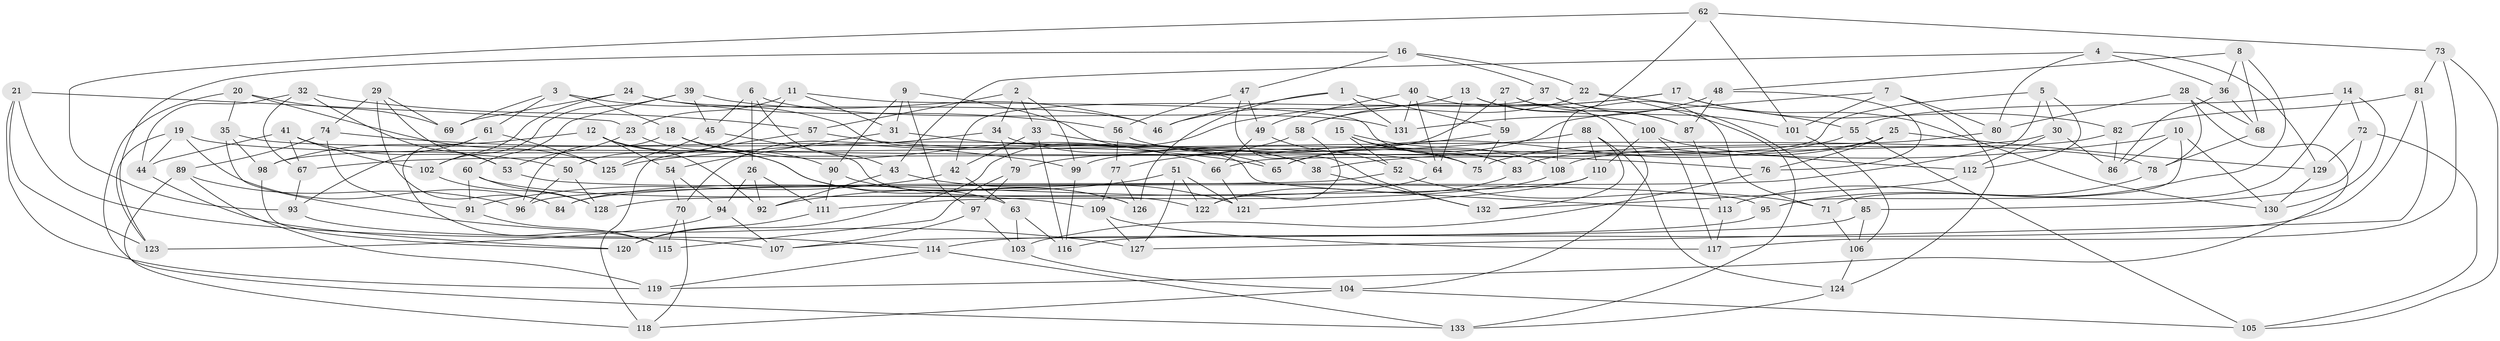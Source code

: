 // Generated by graph-tools (version 1.1) at 2025/03/03/09/25 03:03:07]
// undirected, 133 vertices, 266 edges
graph export_dot {
graph [start="1"]
  node [color=gray90,style=filled];
  1;
  2;
  3;
  4;
  5;
  6;
  7;
  8;
  9;
  10;
  11;
  12;
  13;
  14;
  15;
  16;
  17;
  18;
  19;
  20;
  21;
  22;
  23;
  24;
  25;
  26;
  27;
  28;
  29;
  30;
  31;
  32;
  33;
  34;
  35;
  36;
  37;
  38;
  39;
  40;
  41;
  42;
  43;
  44;
  45;
  46;
  47;
  48;
  49;
  50;
  51;
  52;
  53;
  54;
  55;
  56;
  57;
  58;
  59;
  60;
  61;
  62;
  63;
  64;
  65;
  66;
  67;
  68;
  69;
  70;
  71;
  72;
  73;
  74;
  75;
  76;
  77;
  78;
  79;
  80;
  81;
  82;
  83;
  84;
  85;
  86;
  87;
  88;
  89;
  90;
  91;
  92;
  93;
  94;
  95;
  96;
  97;
  98;
  99;
  100;
  101;
  102;
  103;
  104;
  105;
  106;
  107;
  108;
  109;
  110;
  111;
  112;
  113;
  114;
  115;
  116;
  117;
  118;
  119;
  120;
  121;
  122;
  123;
  124;
  125;
  126;
  127;
  128;
  129;
  130;
  131;
  132;
  133;
  1 -- 126;
  1 -- 46;
  1 -- 59;
  1 -- 131;
  2 -- 33;
  2 -- 34;
  2 -- 57;
  2 -- 99;
  3 -- 61;
  3 -- 113;
  3 -- 18;
  3 -- 69;
  4 -- 80;
  4 -- 129;
  4 -- 43;
  4 -- 36;
  5 -- 66;
  5 -- 112;
  5 -- 30;
  5 -- 84;
  6 -- 45;
  6 -- 131;
  6 -- 26;
  6 -- 43;
  7 -- 65;
  7 -- 80;
  7 -- 101;
  7 -- 124;
  8 -- 36;
  8 -- 68;
  8 -- 48;
  8 -- 95;
  9 -- 97;
  9 -- 90;
  9 -- 38;
  9 -- 31;
  10 -- 95;
  10 -- 86;
  10 -- 130;
  10 -- 38;
  11 -- 83;
  11 -- 50;
  11 -- 31;
  11 -- 23;
  12 -- 126;
  12 -- 98;
  12 -- 54;
  12 -- 92;
  13 -- 100;
  13 -- 46;
  13 -- 64;
  13 -- 87;
  14 -- 71;
  14 -- 72;
  14 -- 130;
  14 -- 55;
  15 -- 83;
  15 -- 52;
  15 -- 108;
  15 -- 75;
  16 -- 47;
  16 -- 37;
  16 -- 22;
  16 -- 123;
  17 -- 130;
  17 -- 120;
  17 -- 58;
  17 -- 82;
  18 -- 96;
  18 -- 90;
  18 -- 66;
  19 -- 84;
  19 -- 78;
  19 -- 44;
  19 -- 123;
  20 -- 125;
  20 -- 69;
  20 -- 35;
  20 -- 133;
  21 -- 23;
  21 -- 123;
  21 -- 107;
  21 -- 119;
  22 -- 58;
  22 -- 133;
  22 -- 55;
  23 -- 63;
  23 -- 53;
  24 -- 102;
  24 -- 46;
  24 -- 69;
  24 -- 56;
  25 -- 129;
  25 -- 99;
  25 -- 76;
  25 -- 75;
  26 -- 111;
  26 -- 94;
  26 -- 92;
  27 -- 59;
  27 -- 71;
  27 -- 98;
  27 -- 87;
  28 -- 80;
  28 -- 78;
  28 -- 68;
  28 -- 119;
  29 -- 84;
  29 -- 69;
  29 -- 53;
  29 -- 74;
  30 -- 112;
  30 -- 86;
  30 -- 67;
  31 -- 65;
  31 -- 54;
  32 -- 67;
  32 -- 57;
  32 -- 44;
  32 -- 53;
  33 -- 116;
  33 -- 76;
  33 -- 42;
  34 -- 38;
  34 -- 70;
  34 -- 79;
  35 -- 98;
  35 -- 127;
  35 -- 64;
  36 -- 68;
  36 -- 86;
  37 -- 85;
  37 -- 101;
  37 -- 42;
  38 -- 132;
  39 -- 60;
  39 -- 46;
  39 -- 45;
  39 -- 102;
  40 -- 64;
  40 -- 131;
  40 -- 49;
  40 -- 104;
  41 -- 50;
  41 -- 67;
  41 -- 44;
  41 -- 102;
  42 -- 91;
  42 -- 63;
  43 -- 121;
  43 -- 92;
  44 -- 120;
  45 -- 125;
  45 -- 122;
  47 -- 132;
  47 -- 49;
  47 -- 56;
  48 -- 76;
  48 -- 131;
  48 -- 87;
  49 -- 66;
  49 -- 52;
  50 -- 96;
  50 -- 128;
  51 -- 92;
  51 -- 121;
  51 -- 122;
  51 -- 127;
  52 -- 96;
  52 -- 71;
  53 -- 95;
  54 -- 94;
  54 -- 70;
  55 -- 65;
  55 -- 105;
  56 -- 75;
  56 -- 77;
  57 -- 65;
  57 -- 118;
  58 -- 122;
  58 -- 79;
  59 -- 75;
  59 -- 77;
  60 -- 91;
  60 -- 128;
  60 -- 109;
  61 -- 115;
  61 -- 125;
  61 -- 93;
  62 -- 108;
  62 -- 73;
  62 -- 93;
  62 -- 101;
  63 -- 116;
  63 -- 103;
  64 -- 84;
  66 -- 121;
  67 -- 93;
  68 -- 78;
  70 -- 118;
  70 -- 115;
  71 -- 106;
  72 -- 105;
  72 -- 129;
  72 -- 85;
  73 -- 105;
  73 -- 81;
  73 -- 117;
  74 -- 89;
  74 -- 99;
  74 -- 91;
  76 -- 103;
  77 -- 109;
  77 -- 126;
  78 -- 113;
  79 -- 115;
  79 -- 97;
  80 -- 83;
  81 -- 82;
  81 -- 116;
  81 -- 127;
  82 -- 108;
  82 -- 86;
  83 -- 122;
  85 -- 106;
  85 -- 114;
  87 -- 113;
  88 -- 132;
  88 -- 124;
  88 -- 110;
  88 -- 125;
  89 -- 119;
  89 -- 118;
  89 -- 96;
  90 -- 111;
  90 -- 126;
  91 -- 115;
  93 -- 114;
  94 -- 107;
  94 -- 123;
  95 -- 107;
  97 -- 107;
  97 -- 103;
  98 -- 120;
  99 -- 116;
  100 -- 117;
  100 -- 112;
  100 -- 110;
  101 -- 106;
  102 -- 128;
  103 -- 104;
  104 -- 105;
  104 -- 118;
  106 -- 124;
  108 -- 111;
  109 -- 127;
  109 -- 117;
  110 -- 128;
  110 -- 121;
  111 -- 120;
  112 -- 132;
  113 -- 117;
  114 -- 119;
  114 -- 133;
  124 -- 133;
  129 -- 130;
}
